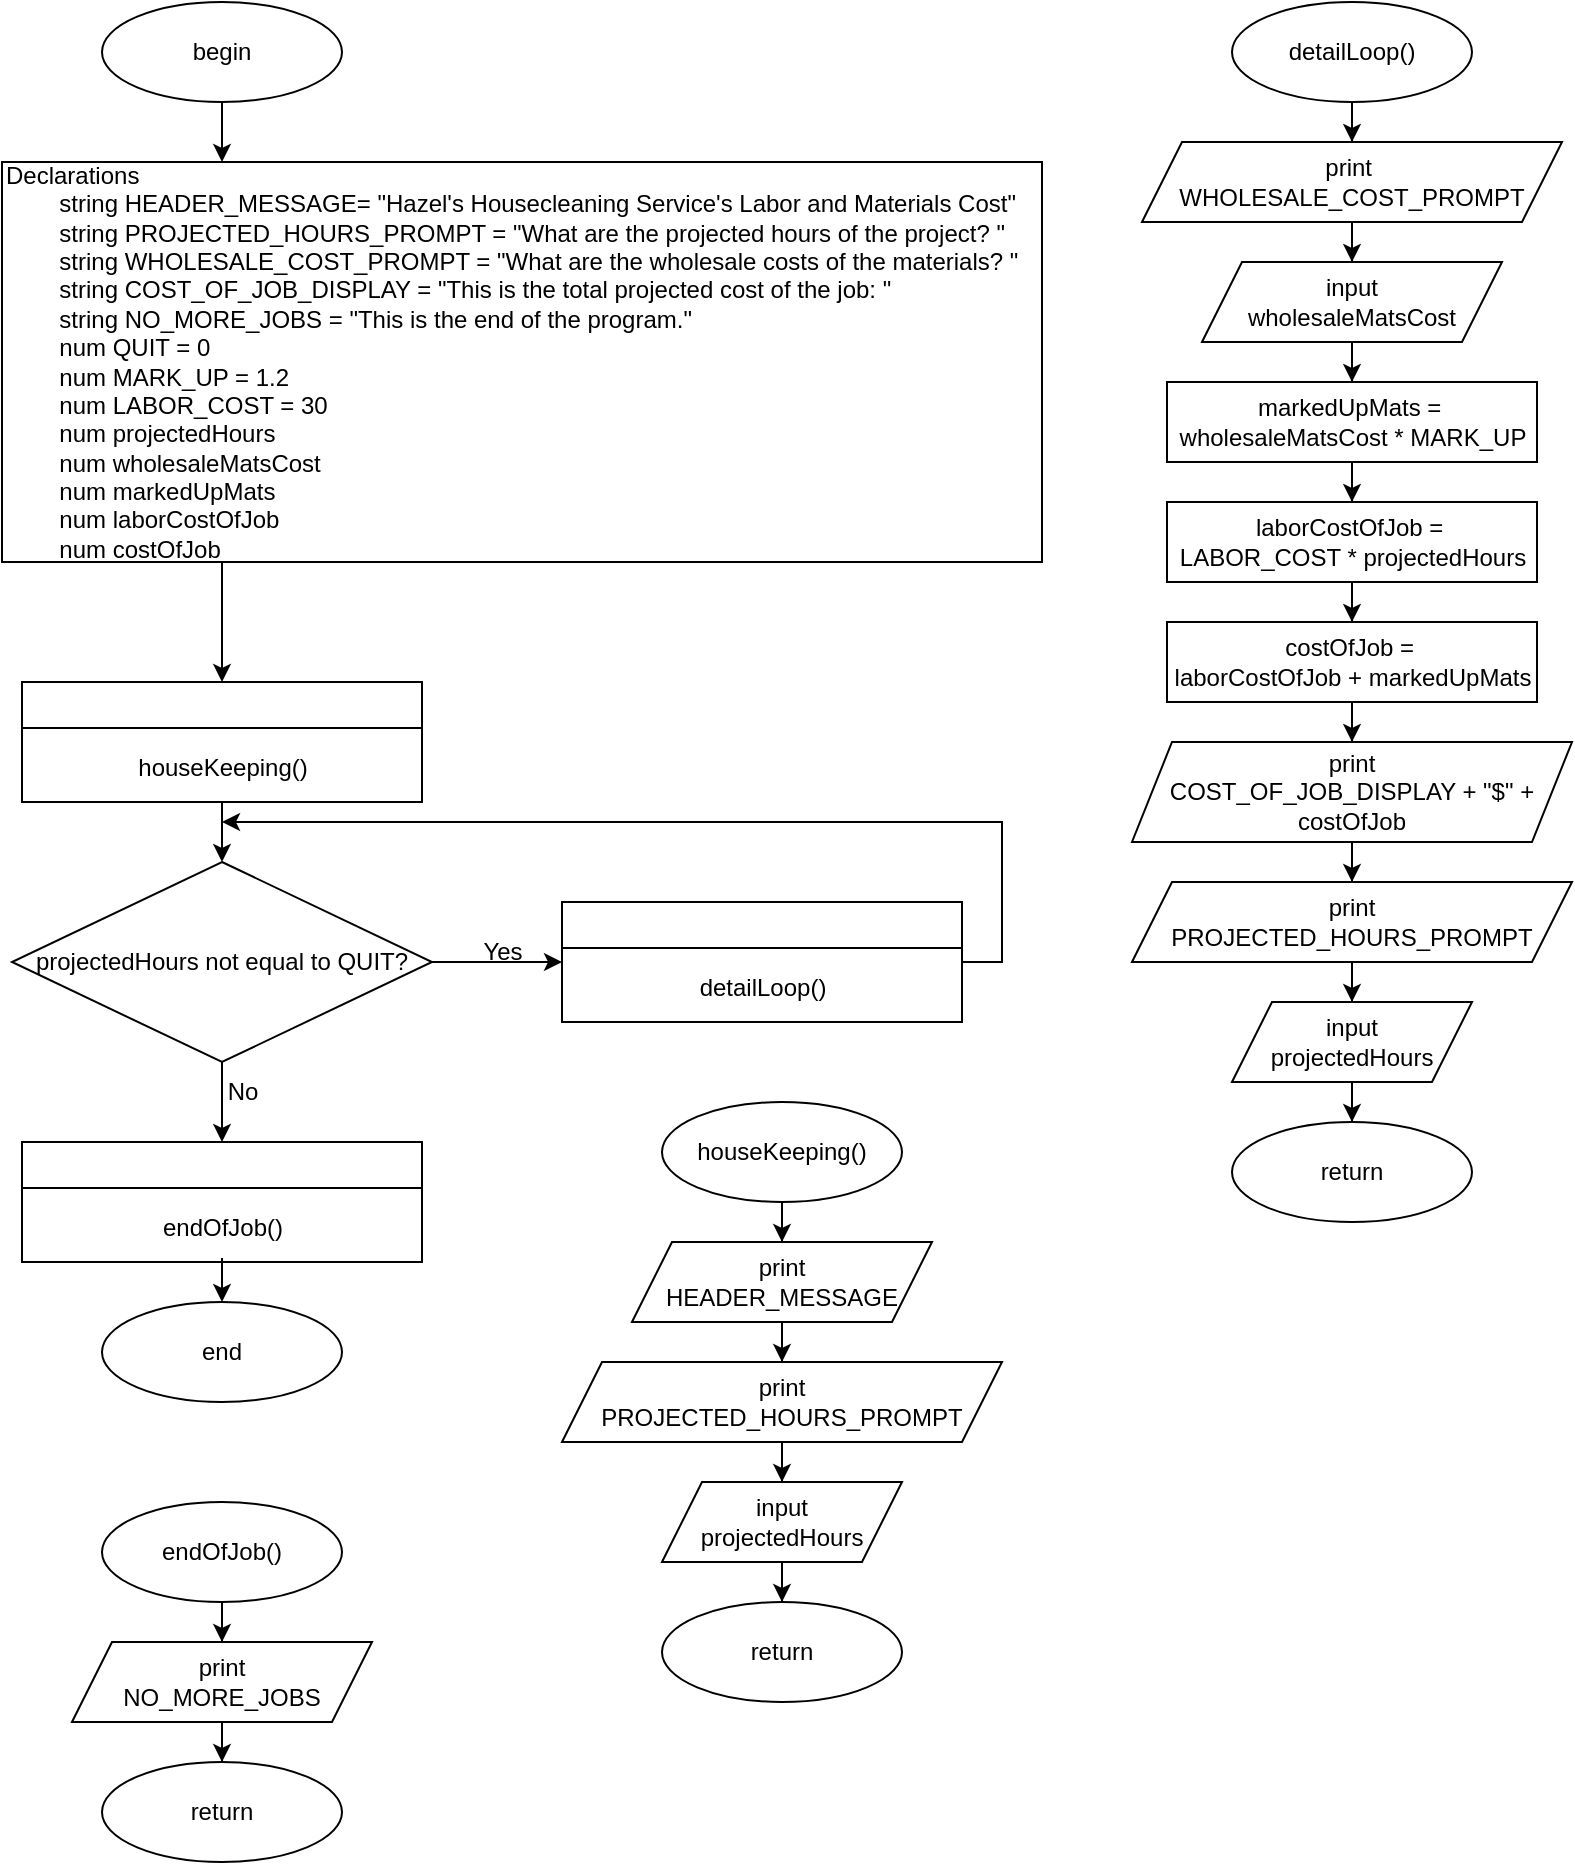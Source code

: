 <mxfile version="26.1.1">
  <diagram name="Page-1" id="NAD3L0GjAl9JPKndaHO3">
    <mxGraphModel dx="1098" dy="820" grid="1" gridSize="10" guides="1" tooltips="1" connect="1" arrows="1" fold="1" page="1" pageScale="1" pageWidth="850" pageHeight="1100" math="0" shadow="0">
      <root>
        <mxCell id="0" />
        <mxCell id="1" parent="0" />
        <mxCell id="KzoReMEz689WgL0waZI6-4" value="" style="edgeStyle=orthogonalEdgeStyle;rounded=0;orthogonalLoop=1;jettySize=auto;html=1;" edge="1" parent="1" source="KzoReMEz689WgL0waZI6-1" target="KzoReMEz689WgL0waZI6-3">
          <mxGeometry relative="1" as="geometry">
            <Array as="points">
              <mxPoint x="120" y="80" />
              <mxPoint x="120" y="80" />
            </Array>
          </mxGeometry>
        </mxCell>
        <mxCell id="KzoReMEz689WgL0waZI6-1" value="begin" style="ellipse;whiteSpace=wrap;html=1;" vertex="1" parent="1">
          <mxGeometry x="60" y="10" width="120" height="50" as="geometry" />
        </mxCell>
        <mxCell id="KzoReMEz689WgL0waZI6-3" value="&lt;span style=&quot;&quot;&gt;Declarations&lt;/span&gt;&lt;div style=&quot;&quot;&gt;&lt;span style=&quot;white-space: pre;&quot;&gt;&#x9;&lt;/span&gt;string HEADER_MESSAGE= &quot;Hazel&#39;s Housecleaning Service&#39;s Labor and Materials Cost&quot;&lt;/div&gt;&lt;div style=&quot;&quot;&gt;&lt;span style=&quot;white-space: pre;&quot;&gt;&#x9;&lt;/span&gt;string PROJECTED_HOURS_PROMPT = &quot;What are the projected hours of the project? &quot;&lt;/div&gt;&lt;div style=&quot;&quot;&gt;&lt;span style=&quot;white-space: pre;&quot;&gt;&#x9;&lt;/span&gt;string WHOLESALE_COST_PROMPT = &quot;What are the wholesale costs of the materials? &quot;&amp;nbsp;&lt;/div&gt;&lt;div style=&quot;&quot;&gt;&lt;span style=&quot;white-space: pre;&quot;&gt;&#x9;&lt;/span&gt;string COST_OF_JOB_DISPLAY = &quot;This is the total projected cost of the job: &quot;&lt;/div&gt;&lt;div style=&quot;&quot;&gt;&lt;span style=&quot;white-space: pre;&quot;&gt;&#x9;&lt;/span&gt;string NO_MORE_JOBS = &quot;This is the end of the program.&quot;&lt;br&gt;&lt;div&gt;&lt;span style=&quot;white-space: pre;&quot;&gt;&#x9;&lt;/span&gt;num QUIT = 0&lt;br&gt;&lt;/div&gt;&lt;div&gt;&lt;span style=&quot;white-space: pre;&quot;&gt;&#x9;&lt;/span&gt;num MARK_UP = 1.2&lt;br&gt;&lt;/div&gt;&lt;div&gt;&lt;span style=&quot;white-space: pre;&quot;&gt;&#x9;&lt;/span&gt;num LABOR_COST = 30&lt;br&gt;&lt;/div&gt;&lt;div&gt;&lt;span style=&quot;white-space: pre;&quot;&gt;&#x9;&lt;/span&gt;num projectedHours&lt;br&gt;&lt;/div&gt;&lt;div&gt;&lt;span style=&quot;white-space: pre;&quot;&gt;&#x9;&lt;/span&gt;num wholesaleMatsCost&lt;/div&gt;&lt;div&gt;&lt;span style=&quot;white-space: pre;&quot;&gt;&#x9;&lt;/span&gt;num markedUpMats&lt;br&gt;&lt;/div&gt;&lt;div&gt;&lt;span style=&quot;white-space: pre;&quot;&gt;&#x9;&lt;/span&gt;num laborCostOfJob&lt;br&gt;&lt;/div&gt;&lt;div&gt;&lt;span style=&quot;white-space: pre;&quot;&gt;&#x9;&lt;/span&gt;num costOfJob&lt;/div&gt;&lt;/div&gt;" style="rounded=0;whiteSpace=wrap;html=1;align=left;" vertex="1" parent="1">
          <mxGeometry x="10" y="90" width="520" height="200" as="geometry" />
        </mxCell>
        <mxCell id="KzoReMEz689WgL0waZI6-12" value="" style="edgeStyle=orthogonalEdgeStyle;rounded=0;orthogonalLoop=1;jettySize=auto;html=1;" edge="1" parent="1" source="KzoReMEz689WgL0waZI6-7" target="KzoReMEz689WgL0waZI6-10">
          <mxGeometry relative="1" as="geometry" />
        </mxCell>
        <mxCell id="KzoReMEz689WgL0waZI6-7" value="" style="swimlane;whiteSpace=wrap;html=1;" vertex="1" parent="1">
          <mxGeometry x="20" y="350" width="200" height="60" as="geometry" />
        </mxCell>
        <mxCell id="KzoReMEz689WgL0waZI6-8" value="houseKeeping()" style="text;html=1;align=center;verticalAlign=middle;resizable=0;points=[];autosize=1;strokeColor=none;fillColor=none;" vertex="1" parent="KzoReMEz689WgL0waZI6-7">
          <mxGeometry x="45" y="28" width="110" height="30" as="geometry" />
        </mxCell>
        <mxCell id="KzoReMEz689WgL0waZI6-25" value="" style="edgeStyle=orthogonalEdgeStyle;rounded=0;orthogonalLoop=1;jettySize=auto;html=1;entryX=0;entryY=0.5;entryDx=0;entryDy=0;" edge="1" parent="1" source="KzoReMEz689WgL0waZI6-10" target="KzoReMEz689WgL0waZI6-23">
          <mxGeometry relative="1" as="geometry" />
        </mxCell>
        <mxCell id="KzoReMEz689WgL0waZI6-57" value="" style="edgeStyle=orthogonalEdgeStyle;rounded=0;orthogonalLoop=1;jettySize=auto;html=1;entryX=0.5;entryY=0;entryDx=0;entryDy=0;" edge="1" parent="1" source="KzoReMEz689WgL0waZI6-10" target="KzoReMEz689WgL0waZI6-52">
          <mxGeometry relative="1" as="geometry" />
        </mxCell>
        <mxCell id="KzoReMEz689WgL0waZI6-10" value="projectedHours not equal to QUIT?" style="rhombus;whiteSpace=wrap;html=1;" vertex="1" parent="1">
          <mxGeometry x="15" y="440" width="210" height="100" as="geometry" />
        </mxCell>
        <mxCell id="KzoReMEz689WgL0waZI6-16" value="" style="edgeStyle=orthogonalEdgeStyle;rounded=0;orthogonalLoop=1;jettySize=auto;html=1;" edge="1" parent="1" source="KzoReMEz689WgL0waZI6-13" target="KzoReMEz689WgL0waZI6-15">
          <mxGeometry relative="1" as="geometry" />
        </mxCell>
        <mxCell id="KzoReMEz689WgL0waZI6-13" value="houseKeeping()" style="ellipse;whiteSpace=wrap;html=1;" vertex="1" parent="1">
          <mxGeometry x="340" y="560" width="120" height="50" as="geometry" />
        </mxCell>
        <mxCell id="KzoReMEz689WgL0waZI6-18" value="" style="edgeStyle=orthogonalEdgeStyle;rounded=0;orthogonalLoop=1;jettySize=auto;html=1;" edge="1" parent="1" source="KzoReMEz689WgL0waZI6-15" target="KzoReMEz689WgL0waZI6-17">
          <mxGeometry relative="1" as="geometry" />
        </mxCell>
        <mxCell id="KzoReMEz689WgL0waZI6-15" value="print&lt;div&gt;HEADER_MESSAGE&lt;/div&gt;" style="shape=parallelogram;perimeter=parallelogramPerimeter;whiteSpace=wrap;html=1;fixedSize=1;" vertex="1" parent="1">
          <mxGeometry x="325" y="630" width="150" height="40" as="geometry" />
        </mxCell>
        <mxCell id="KzoReMEz689WgL0waZI6-20" value="" style="edgeStyle=orthogonalEdgeStyle;rounded=0;orthogonalLoop=1;jettySize=auto;html=1;" edge="1" parent="1" source="KzoReMEz689WgL0waZI6-17" target="KzoReMEz689WgL0waZI6-19">
          <mxGeometry relative="1" as="geometry" />
        </mxCell>
        <mxCell id="KzoReMEz689WgL0waZI6-17" value="print&lt;div&gt;PROJECTED_HOURS_PROMPT&lt;/div&gt;" style="shape=parallelogram;perimeter=parallelogramPerimeter;whiteSpace=wrap;html=1;fixedSize=1;" vertex="1" parent="1">
          <mxGeometry x="290" y="690" width="220" height="40" as="geometry" />
        </mxCell>
        <mxCell id="KzoReMEz689WgL0waZI6-22" value="" style="edgeStyle=orthogonalEdgeStyle;rounded=0;orthogonalLoop=1;jettySize=auto;html=1;" edge="1" parent="1" source="KzoReMEz689WgL0waZI6-19" target="KzoReMEz689WgL0waZI6-21">
          <mxGeometry relative="1" as="geometry" />
        </mxCell>
        <mxCell id="KzoReMEz689WgL0waZI6-19" value="input&lt;br&gt;&lt;div&gt;projectedHours&lt;/div&gt;" style="shape=parallelogram;perimeter=parallelogramPerimeter;whiteSpace=wrap;html=1;fixedSize=1;" vertex="1" parent="1">
          <mxGeometry x="340" y="750" width="120" height="40" as="geometry" />
        </mxCell>
        <mxCell id="KzoReMEz689WgL0waZI6-21" value="return" style="ellipse;whiteSpace=wrap;html=1;" vertex="1" parent="1">
          <mxGeometry x="340" y="810" width="120" height="50" as="geometry" />
        </mxCell>
        <mxCell id="KzoReMEz689WgL0waZI6-23" value="" style="swimlane;whiteSpace=wrap;html=1;" vertex="1" parent="1">
          <mxGeometry x="290" y="460" width="200" height="60" as="geometry" />
        </mxCell>
        <mxCell id="KzoReMEz689WgL0waZI6-24" value="detailLoop()" style="text;html=1;align=center;verticalAlign=middle;resizable=0;points=[];autosize=1;strokeColor=none;fillColor=none;" vertex="1" parent="KzoReMEz689WgL0waZI6-23">
          <mxGeometry x="55" y="28" width="90" height="30" as="geometry" />
        </mxCell>
        <mxCell id="KzoReMEz689WgL0waZI6-26" value="Yes" style="text;html=1;align=center;verticalAlign=middle;resizable=0;points=[];autosize=1;strokeColor=none;fillColor=none;" vertex="1" parent="1">
          <mxGeometry x="240" y="470" width="40" height="30" as="geometry" />
        </mxCell>
        <mxCell id="KzoReMEz689WgL0waZI6-28" value="" style="endArrow=classic;html=1;rounded=0;" edge="1" parent="1">
          <mxGeometry width="50" height="50" relative="1" as="geometry">
            <mxPoint x="490" y="490" as="sourcePoint" />
            <mxPoint x="120" y="420" as="targetPoint" />
            <Array as="points">
              <mxPoint x="510" y="490" />
              <mxPoint x="510" y="420" />
            </Array>
          </mxGeometry>
        </mxCell>
        <mxCell id="KzoReMEz689WgL0waZI6-33" value="" style="edgeStyle=orthogonalEdgeStyle;rounded=0;orthogonalLoop=1;jettySize=auto;html=1;" edge="1" parent="1" source="KzoReMEz689WgL0waZI6-29" target="KzoReMEz689WgL0waZI6-32">
          <mxGeometry relative="1" as="geometry" />
        </mxCell>
        <mxCell id="KzoReMEz689WgL0waZI6-29" value="detailLoop()" style="ellipse;whiteSpace=wrap;html=1;" vertex="1" parent="1">
          <mxGeometry x="625" y="10" width="120" height="50" as="geometry" />
        </mxCell>
        <mxCell id="KzoReMEz689WgL0waZI6-35" value="" style="edgeStyle=orthogonalEdgeStyle;rounded=0;orthogonalLoop=1;jettySize=auto;html=1;" edge="1" parent="1" source="KzoReMEz689WgL0waZI6-32" target="KzoReMEz689WgL0waZI6-34">
          <mxGeometry relative="1" as="geometry" />
        </mxCell>
        <mxCell id="KzoReMEz689WgL0waZI6-32" value="print&amp;nbsp;&lt;div&gt;WHOLESALE_COST_PROMPT&lt;/div&gt;" style="shape=parallelogram;perimeter=parallelogramPerimeter;whiteSpace=wrap;html=1;fixedSize=1;" vertex="1" parent="1">
          <mxGeometry x="580" y="80" width="210" height="40" as="geometry" />
        </mxCell>
        <mxCell id="KzoReMEz689WgL0waZI6-37" value="" style="edgeStyle=orthogonalEdgeStyle;rounded=0;orthogonalLoop=1;jettySize=auto;html=1;" edge="1" parent="1" source="KzoReMEz689WgL0waZI6-34" target="KzoReMEz689WgL0waZI6-36">
          <mxGeometry relative="1" as="geometry" />
        </mxCell>
        <mxCell id="KzoReMEz689WgL0waZI6-34" value="input&lt;div&gt;wholesaleMatsCost&lt;/div&gt;" style="shape=parallelogram;perimeter=parallelogramPerimeter;whiteSpace=wrap;html=1;fixedSize=1;" vertex="1" parent="1">
          <mxGeometry x="610" y="140" width="150" height="40" as="geometry" />
        </mxCell>
        <mxCell id="KzoReMEz689WgL0waZI6-39" value="" style="edgeStyle=orthogonalEdgeStyle;rounded=0;orthogonalLoop=1;jettySize=auto;html=1;" edge="1" parent="1" source="KzoReMEz689WgL0waZI6-36" target="KzoReMEz689WgL0waZI6-38">
          <mxGeometry relative="1" as="geometry" />
        </mxCell>
        <mxCell id="KzoReMEz689WgL0waZI6-36" value="markedUpMats =&amp;nbsp;&lt;div&gt;wholesaleMatsCost * MARK_UP&lt;/div&gt;" style="rounded=0;whiteSpace=wrap;html=1;" vertex="1" parent="1">
          <mxGeometry x="592.5" y="200" width="185" height="40" as="geometry" />
        </mxCell>
        <mxCell id="KzoReMEz689WgL0waZI6-41" value="" style="edgeStyle=orthogonalEdgeStyle;rounded=0;orthogonalLoop=1;jettySize=auto;html=1;" edge="1" parent="1" source="KzoReMEz689WgL0waZI6-38" target="KzoReMEz689WgL0waZI6-40">
          <mxGeometry relative="1" as="geometry" />
        </mxCell>
        <mxCell id="KzoReMEz689WgL0waZI6-38" value="laborCostOfJob =&amp;nbsp;&lt;div&gt;LABOR_COST * projectedHours&lt;/div&gt;" style="rounded=0;whiteSpace=wrap;html=1;" vertex="1" parent="1">
          <mxGeometry x="592.5" y="260" width="185" height="40" as="geometry" />
        </mxCell>
        <mxCell id="KzoReMEz689WgL0waZI6-43" value="" style="edgeStyle=orthogonalEdgeStyle;rounded=0;orthogonalLoop=1;jettySize=auto;html=1;" edge="1" parent="1" source="KzoReMEz689WgL0waZI6-40" target="KzoReMEz689WgL0waZI6-42">
          <mxGeometry relative="1" as="geometry" />
        </mxCell>
        <mxCell id="KzoReMEz689WgL0waZI6-40" value="costOfJob =&amp;nbsp;&lt;div&gt;laborCostOfJob + markedUpMats&lt;/div&gt;" style="rounded=0;whiteSpace=wrap;html=1;" vertex="1" parent="1">
          <mxGeometry x="592.5" y="320" width="185" height="40" as="geometry" />
        </mxCell>
        <mxCell id="KzoReMEz689WgL0waZI6-49" value="" style="edgeStyle=orthogonalEdgeStyle;rounded=0;orthogonalLoop=1;jettySize=auto;html=1;" edge="1" parent="1" source="KzoReMEz689WgL0waZI6-42" target="KzoReMEz689WgL0waZI6-45">
          <mxGeometry relative="1" as="geometry" />
        </mxCell>
        <mxCell id="KzoReMEz689WgL0waZI6-42" value="print&lt;div&gt;COST_OF_JOB_DISPLAY + &quot;$&quot; + costOfJob&lt;/div&gt;" style="shape=parallelogram;perimeter=parallelogramPerimeter;whiteSpace=wrap;html=1;fixedSize=1;" vertex="1" parent="1">
          <mxGeometry x="575" y="380" width="220" height="50" as="geometry" />
        </mxCell>
        <mxCell id="KzoReMEz689WgL0waZI6-50" value="" style="edgeStyle=orthogonalEdgeStyle;rounded=0;orthogonalLoop=1;jettySize=auto;html=1;" edge="1" parent="1" source="KzoReMEz689WgL0waZI6-45" target="KzoReMEz689WgL0waZI6-46">
          <mxGeometry relative="1" as="geometry" />
        </mxCell>
        <mxCell id="KzoReMEz689WgL0waZI6-45" value="print&lt;div&gt;PROJECTED_HOURS_PROMPT&lt;/div&gt;" style="shape=parallelogram;perimeter=parallelogramPerimeter;whiteSpace=wrap;html=1;fixedSize=1;" vertex="1" parent="1">
          <mxGeometry x="575" y="450" width="220" height="40" as="geometry" />
        </mxCell>
        <mxCell id="KzoReMEz689WgL0waZI6-51" value="" style="edgeStyle=orthogonalEdgeStyle;rounded=0;orthogonalLoop=1;jettySize=auto;html=1;" edge="1" parent="1" source="KzoReMEz689WgL0waZI6-46" target="KzoReMEz689WgL0waZI6-47">
          <mxGeometry relative="1" as="geometry" />
        </mxCell>
        <mxCell id="KzoReMEz689WgL0waZI6-46" value="input&lt;br&gt;&lt;div&gt;projectedHours&lt;/div&gt;" style="shape=parallelogram;perimeter=parallelogramPerimeter;whiteSpace=wrap;html=1;fixedSize=1;" vertex="1" parent="1">
          <mxGeometry x="625" y="510" width="120" height="40" as="geometry" />
        </mxCell>
        <mxCell id="KzoReMEz689WgL0waZI6-47" value="return" style="ellipse;whiteSpace=wrap;html=1;" vertex="1" parent="1">
          <mxGeometry x="625" y="570" width="120" height="50" as="geometry" />
        </mxCell>
        <mxCell id="KzoReMEz689WgL0waZI6-52" value="" style="swimlane;whiteSpace=wrap;html=1;" vertex="1" parent="1">
          <mxGeometry x="20" y="580" width="200" height="60" as="geometry" />
        </mxCell>
        <mxCell id="KzoReMEz689WgL0waZI6-53" value="endOfJob()" style="text;html=1;align=center;verticalAlign=middle;resizable=0;points=[];autosize=1;strokeColor=none;fillColor=none;" vertex="1" parent="KzoReMEz689WgL0waZI6-52">
          <mxGeometry x="60" y="28" width="80" height="30" as="geometry" />
        </mxCell>
        <mxCell id="KzoReMEz689WgL0waZI6-56" value="" style="endArrow=classic;html=1;rounded=0;entryX=0.5;entryY=0;entryDx=0;entryDy=0;" edge="1" parent="1" target="KzoReMEz689WgL0waZI6-7">
          <mxGeometry width="50" height="50" relative="1" as="geometry">
            <mxPoint x="120" y="290" as="sourcePoint" />
            <mxPoint x="170" y="240" as="targetPoint" />
          </mxGeometry>
        </mxCell>
        <mxCell id="KzoReMEz689WgL0waZI6-58" value="No" style="text;html=1;align=center;verticalAlign=middle;resizable=0;points=[];autosize=1;strokeColor=none;fillColor=none;" vertex="1" parent="1">
          <mxGeometry x="110" y="540" width="40" height="30" as="geometry" />
        </mxCell>
        <mxCell id="KzoReMEz689WgL0waZI6-62" value="" style="edgeStyle=orthogonalEdgeStyle;rounded=0;orthogonalLoop=1;jettySize=auto;html=1;entryX=0.5;entryY=0;entryDx=0;entryDy=0;" edge="1" parent="1" source="KzoReMEz689WgL0waZI6-59" target="KzoReMEz689WgL0waZI6-60">
          <mxGeometry relative="1" as="geometry" />
        </mxCell>
        <mxCell id="KzoReMEz689WgL0waZI6-59" value="endOfJob()" style="ellipse;whiteSpace=wrap;html=1;" vertex="1" parent="1">
          <mxGeometry x="60" y="760" width="120" height="50" as="geometry" />
        </mxCell>
        <mxCell id="KzoReMEz689WgL0waZI6-63" value="" style="edgeStyle=orthogonalEdgeStyle;rounded=0;orthogonalLoop=1;jettySize=auto;html=1;" edge="1" parent="1" source="KzoReMEz689WgL0waZI6-60" target="KzoReMEz689WgL0waZI6-61">
          <mxGeometry relative="1" as="geometry" />
        </mxCell>
        <mxCell id="KzoReMEz689WgL0waZI6-60" value="print&lt;div&gt;NO_MORE_JOBS&lt;/div&gt;" style="shape=parallelogram;perimeter=parallelogramPerimeter;whiteSpace=wrap;html=1;fixedSize=1;" vertex="1" parent="1">
          <mxGeometry x="45" y="830" width="150" height="40" as="geometry" />
        </mxCell>
        <mxCell id="KzoReMEz689WgL0waZI6-61" value="return" style="ellipse;whiteSpace=wrap;html=1;" vertex="1" parent="1">
          <mxGeometry x="60" y="890" width="120" height="50" as="geometry" />
        </mxCell>
        <mxCell id="KzoReMEz689WgL0waZI6-64" value="end" style="ellipse;whiteSpace=wrap;html=1;" vertex="1" parent="1">
          <mxGeometry x="60" y="660" width="120" height="50" as="geometry" />
        </mxCell>
        <mxCell id="KzoReMEz689WgL0waZI6-65" value="" style="edgeStyle=orthogonalEdgeStyle;rounded=0;orthogonalLoop=1;jettySize=auto;html=1;" edge="1" parent="1" source="KzoReMEz689WgL0waZI6-53" target="KzoReMEz689WgL0waZI6-64">
          <mxGeometry relative="1" as="geometry" />
        </mxCell>
      </root>
    </mxGraphModel>
  </diagram>
</mxfile>
